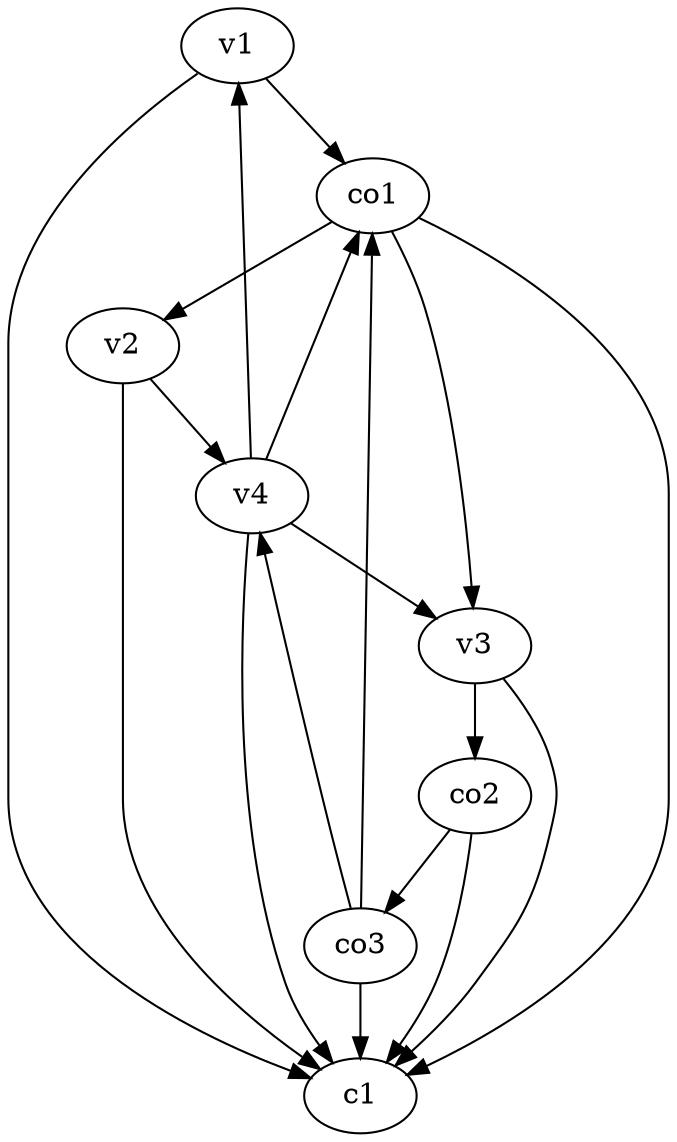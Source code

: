 strict digraph  {
c1;
v1;
v2;
v3;
v4;
co1;
co2;
co3;
v1 -> c1  [weight=1];
v1 -> co1  [weight=1];
v2 -> c1  [weight=1];
v2 -> v4  [weight=1];
v3 -> c1  [weight=1];
v3 -> co2  [weight=1];
v4 -> c1  [weight=1];
v4 -> v3  [weight=1];
v4 -> v1  [weight=1];
v4 -> co1  [weight=1];
co1 -> c1  [weight=1];
co1 -> v3  [weight=1];
co1 -> v2  [weight=1];
co2 -> c1  [weight=1];
co2 -> co3  [weight=1];
co3 -> c1  [weight=1];
co3 -> co1  [weight=1];
co3 -> v4  [weight=1];
}
